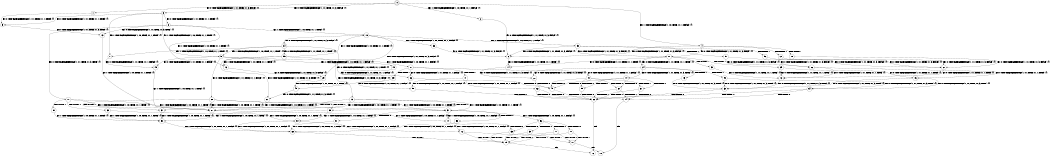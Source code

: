 digraph BCG {
size = "7, 10.5";
center = TRUE;
node [shape = circle];
0 [peripheries = 2];
0 -> 1 [label = "EX !0 !ATOMIC_EXCH_BRANCH (1, +1, TRUE, +1, 3, FALSE) !{}"];
0 -> 2 [label = "EX !1 !ATOMIC_EXCH_BRANCH (1, +0, TRUE, +1, 1, FALSE) !{}"];
0 -> 3 [label = "EX !0 !ATOMIC_EXCH_BRANCH (1, +1, TRUE, +1, 3, FALSE) !{}"];
0 -> 4 [label = "EX !1 !ATOMIC_EXCH_BRANCH (1, +0, TRUE, +1, 1, FALSE) !{}"];
1 -> 5 [label = "EX !0 !ATOMIC_EXCH_BRANCH (1, +1, TRUE, +1, 1, TRUE) !{}"];
2 -> 6 [label = "EX !0 !ATOMIC_EXCH_BRANCH (1, +1, TRUE, +1, 3, FALSE) !{}"];
3 -> 5 [label = "EX !0 !ATOMIC_EXCH_BRANCH (1, +1, TRUE, +1, 1, TRUE) !{}"];
3 -> 7 [label = "EX !1 !ATOMIC_EXCH_BRANCH (1, +0, TRUE, +1, 1, TRUE) !{}"];
3 -> 8 [label = "EX !0 !ATOMIC_EXCH_BRANCH (1, +1, TRUE, +1, 1, TRUE) !{}"];
3 -> 9 [label = "EX !1 !ATOMIC_EXCH_BRANCH (1, +0, TRUE, +1, 1, TRUE) !{}"];
4 -> 6 [label = "EX !0 !ATOMIC_EXCH_BRANCH (1, +1, TRUE, +1, 3, FALSE) !{}"];
4 -> 10 [label = "TERMINATE !1"];
4 -> 11 [label = "EX !0 !ATOMIC_EXCH_BRANCH (1, +1, TRUE, +1, 3, FALSE) !{}"];
4 -> 12 [label = "TERMINATE !1"];
5 -> 13 [label = "EX !0 !ATOMIC_EXCH_BRANCH (1, +1, TRUE, +1, 3, TRUE) !{}"];
6 -> 14 [label = "EX !0 !ATOMIC_EXCH_BRANCH (1, +1, TRUE, +1, 1, TRUE) !{}"];
7 -> 15 [label = "EX !0 !ATOMIC_EXCH_BRANCH (1, +1, TRUE, +1, 1, FALSE) !{}"];
8 -> 13 [label = "EX !0 !ATOMIC_EXCH_BRANCH (1, +1, TRUE, +1, 3, TRUE) !{}"];
8 -> 16 [label = "EX !1 !ATOMIC_EXCH_BRANCH (1, +0, TRUE, +1, 1, TRUE) !{}"];
8 -> 17 [label = "EX !0 !ATOMIC_EXCH_BRANCH (1, +1, TRUE, +1, 3, TRUE) !{}"];
8 -> 18 [label = "EX !1 !ATOMIC_EXCH_BRANCH (1, +0, TRUE, +1, 1, TRUE) !{}"];
9 -> 15 [label = "EX !0 !ATOMIC_EXCH_BRANCH (1, +1, TRUE, +1, 1, FALSE) !{}"];
9 -> 19 [label = "EX !1 !ATOMIC_EXCH_BRANCH (1, +0, TRUE, +1, 1, FALSE) !{}"];
9 -> 20 [label = "EX !0 !ATOMIC_EXCH_BRANCH (1, +1, TRUE, +1, 1, FALSE) !{}"];
9 -> 21 [label = "EX !1 !ATOMIC_EXCH_BRANCH (1, +0, TRUE, +1, 1, FALSE) !{}"];
10 -> 22 [label = "EX !0 !ATOMIC_EXCH_BRANCH (1, +1, TRUE, +1, 3, FALSE) !{}"];
11 -> 14 [label = "EX !0 !ATOMIC_EXCH_BRANCH (1, +1, TRUE, +1, 1, TRUE) !{}"];
11 -> 23 [label = "TERMINATE !1"];
11 -> 24 [label = "EX !0 !ATOMIC_EXCH_BRANCH (1, +1, TRUE, +1, 1, TRUE) !{}"];
11 -> 25 [label = "TERMINATE !1"];
12 -> 22 [label = "EX !0 !ATOMIC_EXCH_BRANCH (1, +1, TRUE, +1, 3, FALSE) !{}"];
12 -> 26 [label = "EX !0 !ATOMIC_EXCH_BRANCH (1, +1, TRUE, +1, 3, FALSE) !{}"];
13 -> 27 [label = "EX !1 !ATOMIC_EXCH_BRANCH (1, +0, TRUE, +1, 1, TRUE) !{}"];
14 -> 28 [label = "EX !0 !ATOMIC_EXCH_BRANCH (1, +1, TRUE, +1, 3, TRUE) !{}"];
15 -> 27 [label = "EX !1 !ATOMIC_EXCH_BRANCH (1, +0, TRUE, +1, 1, TRUE) !{}"];
16 -> 29 [label = "EX !0 !ATOMIC_EXCH_BRANCH (1, +1, TRUE, +1, 3, FALSE) !{}"];
17 -> 27 [label = "EX !1 !ATOMIC_EXCH_BRANCH (1, +0, TRUE, +1, 1, TRUE) !{}"];
17 -> 30 [label = "TERMINATE !0"];
17 -> 31 [label = "EX !1 !ATOMIC_EXCH_BRANCH (1, +0, TRUE, +1, 1, TRUE) !{}"];
17 -> 32 [label = "TERMINATE !0"];
18 -> 29 [label = "EX !0 !ATOMIC_EXCH_BRANCH (1, +1, TRUE, +1, 3, FALSE) !{}"];
18 -> 33 [label = "EX !1 !ATOMIC_EXCH_BRANCH (1, +0, TRUE, +1, 1, FALSE) !{}"];
18 -> 34 [label = "EX !0 !ATOMIC_EXCH_BRANCH (1, +1, TRUE, +1, 3, FALSE) !{}"];
18 -> 35 [label = "EX !1 !ATOMIC_EXCH_BRANCH (1, +0, TRUE, +1, 1, FALSE) !{}"];
19 -> 36 [label = "EX !0 !ATOMIC_EXCH_BRANCH (1, +1, TRUE, +1, 1, FALSE) !{}"];
20 -> 27 [label = "EX !1 !ATOMIC_EXCH_BRANCH (1, +0, TRUE, +1, 1, TRUE) !{}"];
20 -> 37 [label = "TERMINATE !0"];
20 -> 31 [label = "EX !1 !ATOMIC_EXCH_BRANCH (1, +0, TRUE, +1, 1, TRUE) !{}"];
20 -> 38 [label = "TERMINATE !0"];
21 -> 36 [label = "EX !0 !ATOMIC_EXCH_BRANCH (1, +1, TRUE, +1, 1, FALSE) !{}"];
21 -> 39 [label = "TERMINATE !1"];
21 -> 40 [label = "EX !0 !ATOMIC_EXCH_BRANCH (1, +1, TRUE, +1, 1, FALSE) !{}"];
21 -> 41 [label = "TERMINATE !1"];
22 -> 42 [label = "EX !0 !ATOMIC_EXCH_BRANCH (1, +1, TRUE, +1, 1, TRUE) !{}"];
23 -> 42 [label = "EX !0 !ATOMIC_EXCH_BRANCH (1, +1, TRUE, +1, 1, TRUE) !{}"];
24 -> 28 [label = "EX !0 !ATOMIC_EXCH_BRANCH (1, +1, TRUE, +1, 3, TRUE) !{}"];
24 -> 43 [label = "TERMINATE !1"];
24 -> 44 [label = "EX !0 !ATOMIC_EXCH_BRANCH (1, +1, TRUE, +1, 3, TRUE) !{}"];
24 -> 45 [label = "TERMINATE !1"];
25 -> 42 [label = "EX !0 !ATOMIC_EXCH_BRANCH (1, +1, TRUE, +1, 1, TRUE) !{}"];
25 -> 46 [label = "EX !0 !ATOMIC_EXCH_BRANCH (1, +1, TRUE, +1, 1, TRUE) !{}"];
26 -> 42 [label = "EX !0 !ATOMIC_EXCH_BRANCH (1, +1, TRUE, +1, 1, TRUE) !{}"];
26 -> 46 [label = "EX !0 !ATOMIC_EXCH_BRANCH (1, +1, TRUE, +1, 1, TRUE) !{}"];
27 -> 47 [label = "EX !1 !ATOMIC_EXCH_BRANCH (1, +0, TRUE, +1, 1, FALSE) !{}"];
28 -> 48 [label = "TERMINATE !0"];
29 -> 49 [label = "EX !0 !ATOMIC_EXCH_BRANCH (1, +1, TRUE, +1, 1, TRUE) !{}"];
30 -> 50 [label = "EX !1 !ATOMIC_EXCH_BRANCH (1, +0, TRUE, +1, 1, TRUE) !{}"];
31 -> 47 [label = "EX !1 !ATOMIC_EXCH_BRANCH (1, +0, TRUE, +1, 1, FALSE) !{}"];
31 -> 51 [label = "TERMINATE !0"];
31 -> 52 [label = "EX !1 !ATOMIC_EXCH_BRANCH (1, +0, TRUE, +1, 1, FALSE) !{}"];
31 -> 53 [label = "TERMINATE !0"];
32 -> 50 [label = "EX !1 !ATOMIC_EXCH_BRANCH (1, +0, TRUE, +1, 1, TRUE) !{}"];
32 -> 54 [label = "EX !1 !ATOMIC_EXCH_BRANCH (1, +0, TRUE, +1, 1, TRUE) !{}"];
33 -> 6 [label = "EX !0 !ATOMIC_EXCH_BRANCH (1, +1, TRUE, +1, 3, FALSE) !{}"];
34 -> 49 [label = "EX !0 !ATOMIC_EXCH_BRANCH (1, +1, TRUE, +1, 1, TRUE) !{}"];
34 -> 7 [label = "EX !1 !ATOMIC_EXCH_BRANCH (1, +0, TRUE, +1, 1, TRUE) !{}"];
34 -> 55 [label = "EX !0 !ATOMIC_EXCH_BRANCH (1, +1, TRUE, +1, 1, TRUE) !{}"];
34 -> 9 [label = "EX !1 !ATOMIC_EXCH_BRANCH (1, +0, TRUE, +1, 1, TRUE) !{}"];
35 -> 6 [label = "EX !0 !ATOMIC_EXCH_BRANCH (1, +1, TRUE, +1, 3, FALSE) !{}"];
35 -> 56 [label = "TERMINATE !1"];
35 -> 11 [label = "EX !0 !ATOMIC_EXCH_BRANCH (1, +1, TRUE, +1, 3, FALSE) !{}"];
35 -> 57 [label = "TERMINATE !1"];
36 -> 48 [label = "TERMINATE !0"];
37 -> 50 [label = "EX !1 !ATOMIC_EXCH_BRANCH (1, +0, TRUE, +1, 1, TRUE) !{}"];
38 -> 50 [label = "EX !1 !ATOMIC_EXCH_BRANCH (1, +0, TRUE, +1, 1, TRUE) !{}"];
38 -> 54 [label = "EX !1 !ATOMIC_EXCH_BRANCH (1, +0, TRUE, +1, 1, TRUE) !{}"];
39 -> 58 [label = "EX !0 !ATOMIC_EXCH_BRANCH (1, +1, TRUE, +1, 1, FALSE) !{}"];
40 -> 48 [label = "TERMINATE !0"];
40 -> 59 [label = "TERMINATE !1"];
40 -> 60 [label = "TERMINATE !0"];
40 -> 61 [label = "TERMINATE !1"];
41 -> 58 [label = "EX !0 !ATOMIC_EXCH_BRANCH (1, +1, TRUE, +1, 1, FALSE) !{}"];
41 -> 62 [label = "EX !0 !ATOMIC_EXCH_BRANCH (1, +1, TRUE, +1, 1, FALSE) !{}"];
42 -> 63 [label = "EX !0 !ATOMIC_EXCH_BRANCH (1, +1, TRUE, +1, 3, TRUE) !{}"];
43 -> 63 [label = "EX !0 !ATOMIC_EXCH_BRANCH (1, +1, TRUE, +1, 3, TRUE) !{}"];
44 -> 48 [label = "TERMINATE !0"];
44 -> 59 [label = "TERMINATE !1"];
44 -> 60 [label = "TERMINATE !0"];
44 -> 61 [label = "TERMINATE !1"];
45 -> 63 [label = "EX !0 !ATOMIC_EXCH_BRANCH (1, +1, TRUE, +1, 3, TRUE) !{}"];
45 -> 64 [label = "EX !0 !ATOMIC_EXCH_BRANCH (1, +1, TRUE, +1, 3, TRUE) !{}"];
46 -> 63 [label = "EX !0 !ATOMIC_EXCH_BRANCH (1, +1, TRUE, +1, 3, TRUE) !{}"];
46 -> 64 [label = "EX !0 !ATOMIC_EXCH_BRANCH (1, +1, TRUE, +1, 3, TRUE) !{}"];
47 -> 65 [label = "TERMINATE !0"];
48 -> 66 [label = "TERMINATE !1"];
49 -> 67 [label = "EX !0 !ATOMIC_EXCH_BRANCH (1, +1, TRUE, +1, 3, TRUE) !{}"];
50 -> 68 [label = "EX !1 !ATOMIC_EXCH_BRANCH (1, +0, TRUE, +1, 1, FALSE) !{}"];
51 -> 68 [label = "EX !1 !ATOMIC_EXCH_BRANCH (1, +0, TRUE, +1, 1, FALSE) !{}"];
52 -> 65 [label = "TERMINATE !0"];
52 -> 69 [label = "TERMINATE !1"];
52 -> 70 [label = "TERMINATE !0"];
52 -> 71 [label = "TERMINATE !1"];
53 -> 68 [label = "EX !1 !ATOMIC_EXCH_BRANCH (1, +0, TRUE, +1, 1, FALSE) !{}"];
53 -> 72 [label = "EX !1 !ATOMIC_EXCH_BRANCH (1, +0, TRUE, +1, 1, FALSE) !{}"];
54 -> 68 [label = "EX !1 !ATOMIC_EXCH_BRANCH (1, +0, TRUE, +1, 1, FALSE) !{}"];
54 -> 72 [label = "EX !1 !ATOMIC_EXCH_BRANCH (1, +0, TRUE, +1, 1, FALSE) !{}"];
55 -> 67 [label = "EX !0 !ATOMIC_EXCH_BRANCH (1, +1, TRUE, +1, 3, TRUE) !{}"];
55 -> 16 [label = "EX !1 !ATOMIC_EXCH_BRANCH (1, +0, TRUE, +1, 1, TRUE) !{}"];
55 -> 73 [label = "EX !0 !ATOMIC_EXCH_BRANCH (1, +1, TRUE, +1, 3, TRUE) !{}"];
55 -> 18 [label = "EX !1 !ATOMIC_EXCH_BRANCH (1, +0, TRUE, +1, 1, TRUE) !{}"];
56 -> 22 [label = "EX !0 !ATOMIC_EXCH_BRANCH (1, +1, TRUE, +1, 3, FALSE) !{}"];
57 -> 22 [label = "EX !0 !ATOMIC_EXCH_BRANCH (1, +1, TRUE, +1, 3, FALSE) !{}"];
57 -> 26 [label = "EX !0 !ATOMIC_EXCH_BRANCH (1, +1, TRUE, +1, 3, FALSE) !{}"];
58 -> 66 [label = "TERMINATE !0"];
59 -> 66 [label = "TERMINATE !0"];
60 -> 66 [label = "TERMINATE !1"];
60 -> 74 [label = "TERMINATE !1"];
61 -> 66 [label = "TERMINATE !0"];
61 -> 74 [label = "TERMINATE !0"];
62 -> 66 [label = "TERMINATE !0"];
62 -> 74 [label = "TERMINATE !0"];
63 -> 66 [label = "TERMINATE !0"];
64 -> 66 [label = "TERMINATE !0"];
64 -> 74 [label = "TERMINATE !0"];
65 -> 75 [label = "TERMINATE !1"];
66 -> 76 [label = "exit"];
67 -> 27 [label = "EX !1 !ATOMIC_EXCH_BRANCH (1, +0, TRUE, +1, 1, TRUE) !{}"];
68 -> 75 [label = "TERMINATE !1"];
69 -> 75 [label = "TERMINATE !0"];
70 -> 75 [label = "TERMINATE !1"];
70 -> 77 [label = "TERMINATE !1"];
71 -> 75 [label = "TERMINATE !0"];
71 -> 77 [label = "TERMINATE !0"];
72 -> 75 [label = "TERMINATE !1"];
72 -> 77 [label = "TERMINATE !1"];
73 -> 27 [label = "EX !1 !ATOMIC_EXCH_BRANCH (1, +0, TRUE, +1, 1, TRUE) !{}"];
73 -> 37 [label = "TERMINATE !0"];
73 -> 31 [label = "EX !1 !ATOMIC_EXCH_BRANCH (1, +0, TRUE, +1, 1, TRUE) !{}"];
73 -> 38 [label = "TERMINATE !0"];
74 -> 78 [label = "exit"];
75 -> 76 [label = "exit"];
77 -> 78 [label = "exit"];
}
